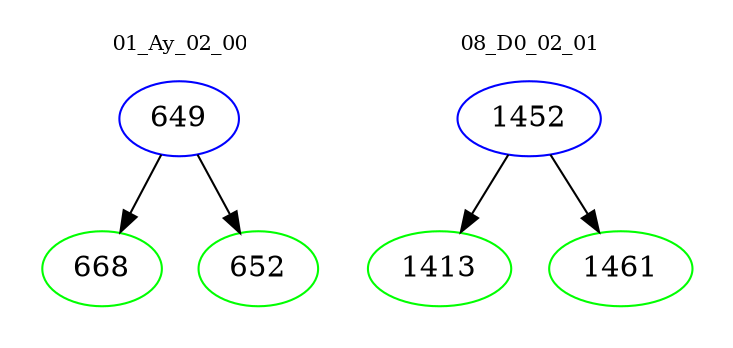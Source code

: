 digraph{
subgraph cluster_0 {
color = white
label = "01_Ay_02_00";
fontsize=10;
T0_649 [label="649", color="blue"]
T0_649 -> T0_668 [color="black"]
T0_668 [label="668", color="green"]
T0_649 -> T0_652 [color="black"]
T0_652 [label="652", color="green"]
}
subgraph cluster_1 {
color = white
label = "08_D0_02_01";
fontsize=10;
T1_1452 [label="1452", color="blue"]
T1_1452 -> T1_1413 [color="black"]
T1_1413 [label="1413", color="green"]
T1_1452 -> T1_1461 [color="black"]
T1_1461 [label="1461", color="green"]
}
}
